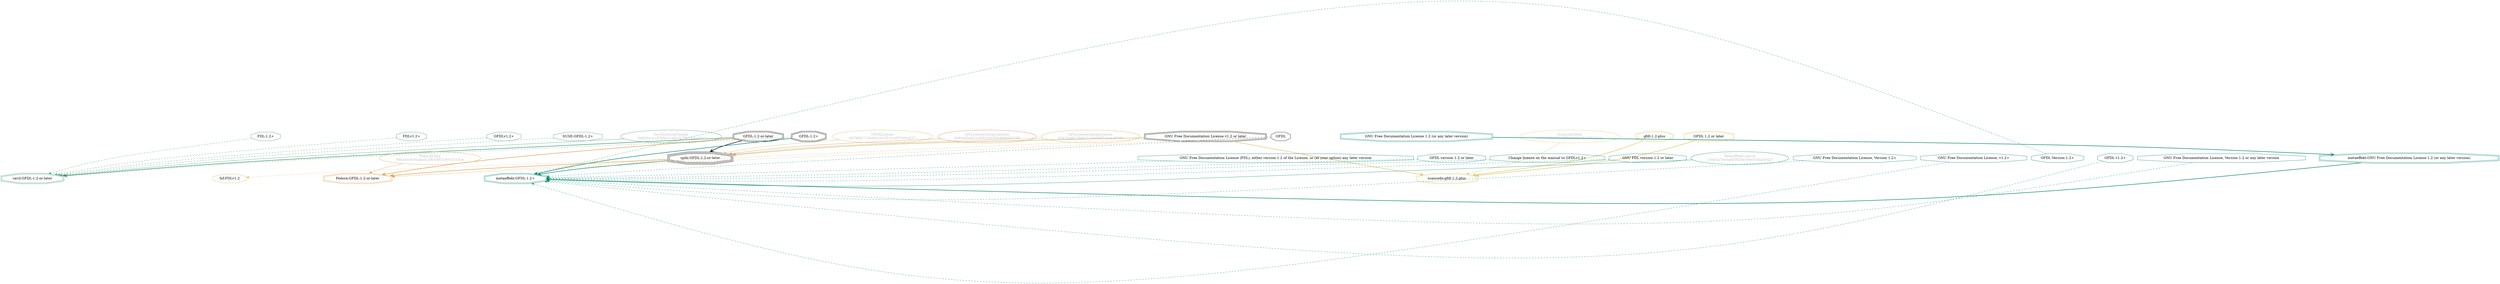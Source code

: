strict digraph {
    node [shape=box];
    graph [splines=curved];
    1829 [label="SPDXLicense\ndd78f0a713e6d2c41031416f70064237"
         ,fontcolor=gray
         ,color="#b8bf62"
         ,fillcolor="beige;1"
         ,shape=ellipse];
    1830 [label="spdx:GFDL-1.2-or-later"
         ,shape=tripleoctagon];
    1831 [label="GFDL-1.2-or-later"
         ,shape=doubleoctagon];
    1832 [label="GNU Free Documentation License v1.2 or later"
         ,shape=doubleoctagon];
    6395 [label=GFDL,shape=octagon];
    6417 [label="FedoraEntry\n99ba5ed936aded1d8038f3190532103e"
         ,fontcolor=gray
         ,color="#e09d4b"
         ,fillcolor="beige;1"
         ,shape=ellipse];
    6418 [label="Fedora:GFDL-1.2-or-later"
         ,color="#e09d4b"
         ,shape=doubleoctagon];
    10196 [label="fsf:FDLv1.2"
          ,color="#deb256"
          ,shape=octagon];
    15911 [label="ScancodeData\n137c2e56253e2fb0c566528c555d2d2c"
          ,fontcolor=gray
          ,color="#dac767"
          ,fillcolor="beige;1"
          ,shape=ellipse];
    15912 [label="scancode:gfdl-1.2-plus"
          ,color="#dac767"
          ,shape=doubleoctagon];
    15913 [label="gfdl-1.2-plus"
          ,color="#dac767"
          ,shape=doubleoctagon];
    15914 [label="GFDL 1.2 or later"
          ,color="#dac767"
          ,shape=doubleoctagon];
    28704 [label="OrtLicenseCategorization\ndc6faf2b4d14394d29c55e4dfde64386"
          ,fontcolor=gray
          ,color="#e06f45"
          ,fillcolor="beige;1"
          ,shape=ellipse];
    35457 [label="OrtLicenseCategorization\nd2413cd815b0fc1cbda88f31caa1876b"
          ,fontcolor=gray
          ,color="#e09d4b"
          ,fillcolor="beige;1"
          ,shape=ellipse];
    36851 [label="CavilLicenseChange\n3d969aca1d7b9a21a6b3076d1b4ceb4c"
          ,fontcolor=gray
          ,color="#379469"
          ,fillcolor="beige;1"
          ,shape=ellipse];
    36852 [label="cavil:GFDL-1.2-or-later"
          ,color="#379469"
          ,shape=doubleoctagon];
    36853 [label="FDL-1.2+"
          ,color="#379469"
          ,shape=octagon];
    36854 [label="FDLv1.2+"
          ,color="#379469"
          ,shape=octagon];
    36855 [label="GFDL-1.2+"
          ,shape=doubleoctagon];
    36856 [label="GFDLv1.2+"
          ,color="#379469"
          ,shape=octagon];
    36857 [label="SUSE-GFDL-1.2+"
          ,color="#379469"
          ,shape=octagon];
    42943 [label="MetaeffektLicense\n13ed2a7de0a630f2bbc9bef10da5042f"
          ,fontcolor=gray
          ,color="#00876c"
          ,fillcolor="beige;1"
          ,shape=ellipse];
    42944 [label="metaeffekt:GFDL-1.2+"
          ,color="#00876c"
          ,shape=doubleoctagon];
    42945 [label="metaeffekt:GNU Free Documentation License 1.2 (or any later version)"
          ,color="#00876c"
          ,shape=doubleoctagon];
    42946 [label="GNU Free Documentation License 1.2 (or any later version)"
          ,color="#00876c"
          ,shape=doubleoctagon];
    42947 [label="GNU Free Documentation License, Version 1.2+"
          ,color="#00876c"
          ,shape=octagon];
    42948 [label="GNU Free Documentation License, v1.2+"
          ,color="#00876c"
          ,shape=octagon];
    42949 [label="GFDL Version 1.2+"
          ,color="#00876c"
          ,shape=octagon];
    42950 [label="GFDL v1.2+"
          ,color="#00876c"
          ,shape=octagon];
    42951 [label="GNU Free Documentation License, Version 1.2 or any later version"
          ,color="#00876c"
          ,shape=octagon];
    42952 [label="GNU Free Documentation License (FDL), either version 1.2 of the License, or (at your option) any later version"
          ,color="#00876c"
          ,shape=octagon];
    42953 [label="GFDL version 1.2 or later"
          ,color="#00876c"
          ,shape=octagon];
    42954 [label="Change license on the manual to GFDLv1.2+"
          ,color="#00876c"
          ,shape=octagon];
    42955 [label="GNU FDL version 1.2 or later"
          ,color="#00876c"
          ,shape=octagon];
    1829 -> 1830 [weight=0.5
                 ,color="#b8bf62"];
    1830 -> 6418 [style=bold
                 ,arrowhead=vee
                 ,weight=0.7
                 ,color="#e09d4b"];
    1830 -> 10196 [style=dashed
                  ,arrowhead=vee
                  ,weight=0.5
                  ,color="#deb256"];
    1830 -> 42944 [style=bold
                  ,arrowhead=vee
                  ,weight=0.7
                  ,color="#00876c"];
    1831 -> 1830 [style=bold
                 ,arrowhead=vee
                 ,weight=0.7];
    1831 -> 6418 [style=bold
                 ,arrowhead=vee
                 ,weight=0.7
                 ,color="#e09d4b"];
    1831 -> 36852 [style=bold
                  ,arrowhead=vee
                  ,weight=0.7
                  ,color="#379469"];
    1831 -> 36852 [style=bold
                  ,arrowhead=vee
                  ,weight=0.7
                  ,color="#379469"];
    1832 -> 1830 [style=bold
                 ,arrowhead=vee
                 ,weight=0.7
                 ,color="#b8bf62"];
    1832 -> 6418 [style=dashed
                 ,arrowhead=vee
                 ,weight=0.5
                 ,color="#e09d4b"];
    1832 -> 15912 [style=bold
                  ,arrowhead=vee
                  ,weight=0.7
                  ,color="#dac767"];
    6395 -> 6418 [style=dashed
                 ,arrowhead=vee
                 ,weight=0.5
                 ,color="#e09d4b"];
    6395 -> 42944 [style=dashed
                  ,arrowhead=vee
                  ,weight=0.5
                  ,color="#00876c"];
    6417 -> 6418 [weight=0.5
                 ,color="#e09d4b"];
    15911 -> 15912 [weight=0.5
                   ,color="#dac767"];
    15913 -> 15912 [style=bold
                   ,arrowhead=vee
                   ,weight=0.7
                   ,color="#dac767"];
    15914 -> 15912 [style=bold
                   ,arrowhead=vee
                   ,weight=0.7
                   ,color="#dac767"];
    28704 -> 1830 [weight=0.5
                  ,color="#e06f45"];
    35457 -> 1830 [weight=0.5
                  ,color="#e09d4b"];
    36851 -> 36852 [weight=0.5
                   ,color="#379469"];
    36853 -> 36852 [style=dashed
                   ,arrowhead=vee
                   ,weight=0.5
                   ,color="#379469"];
    36854 -> 36852 [style=dashed
                   ,arrowhead=vee
                   ,weight=0.5
                   ,color="#379469"];
    36855 -> 36852 [style=dashed
                   ,arrowhead=vee
                   ,weight=0.5
                   ,color="#379469"];
    36855 -> 42944 [style=bold
                   ,arrowhead=vee
                   ,weight=0.7
                   ,color="#00876c"];
    36855 -> 42944 [style=bold
                   ,arrowhead=vee
                   ,weight=0.7
                   ,color="#00876c"];
    36856 -> 36852 [style=dashed
                   ,arrowhead=vee
                   ,weight=0.5
                   ,color="#379469"];
    36857 -> 36852 [style=dashed
                   ,arrowhead=vee
                   ,weight=0.5
                   ,color="#379469"];
    42943 -> 42944 [weight=0.5
                   ,color="#00876c"];
    42945 -> 42944 [style=bold
                   ,arrowhead=vee
                   ,weight=0.7
                   ,color="#00876c"];
    42946 -> 42945 [style=bold
                   ,arrowhead=vee
                   ,weight=0.7
                   ,color="#00876c"];
    42947 -> 42944 [style=dashed
                   ,arrowhead=vee
                   ,weight=0.5
                   ,color="#00876c"];
    42948 -> 42944 [style=dashed
                   ,arrowhead=vee
                   ,weight=0.5
                   ,color="#00876c"];
    42949 -> 42944 [style=dashed
                   ,arrowhead=vee
                   ,weight=0.5
                   ,color="#00876c"];
    42950 -> 42944 [style=dashed
                   ,arrowhead=vee
                   ,weight=0.5
                   ,color="#00876c"];
    42951 -> 42944 [style=dashed
                   ,arrowhead=vee
                   ,weight=0.5
                   ,color="#00876c"];
    42952 -> 42944 [style=dashed
                   ,arrowhead=vee
                   ,weight=0.5
                   ,color="#00876c"];
    42953 -> 42944 [style=dashed
                   ,arrowhead=vee
                   ,weight=0.5
                   ,color="#00876c"];
    42954 -> 42944 [style=dashed
                   ,arrowhead=vee
                   ,weight=0.5
                   ,color="#00876c"];
    42955 -> 42944 [style=dashed
                   ,arrowhead=vee
                   ,weight=0.5
                   ,color="#00876c"];
}
